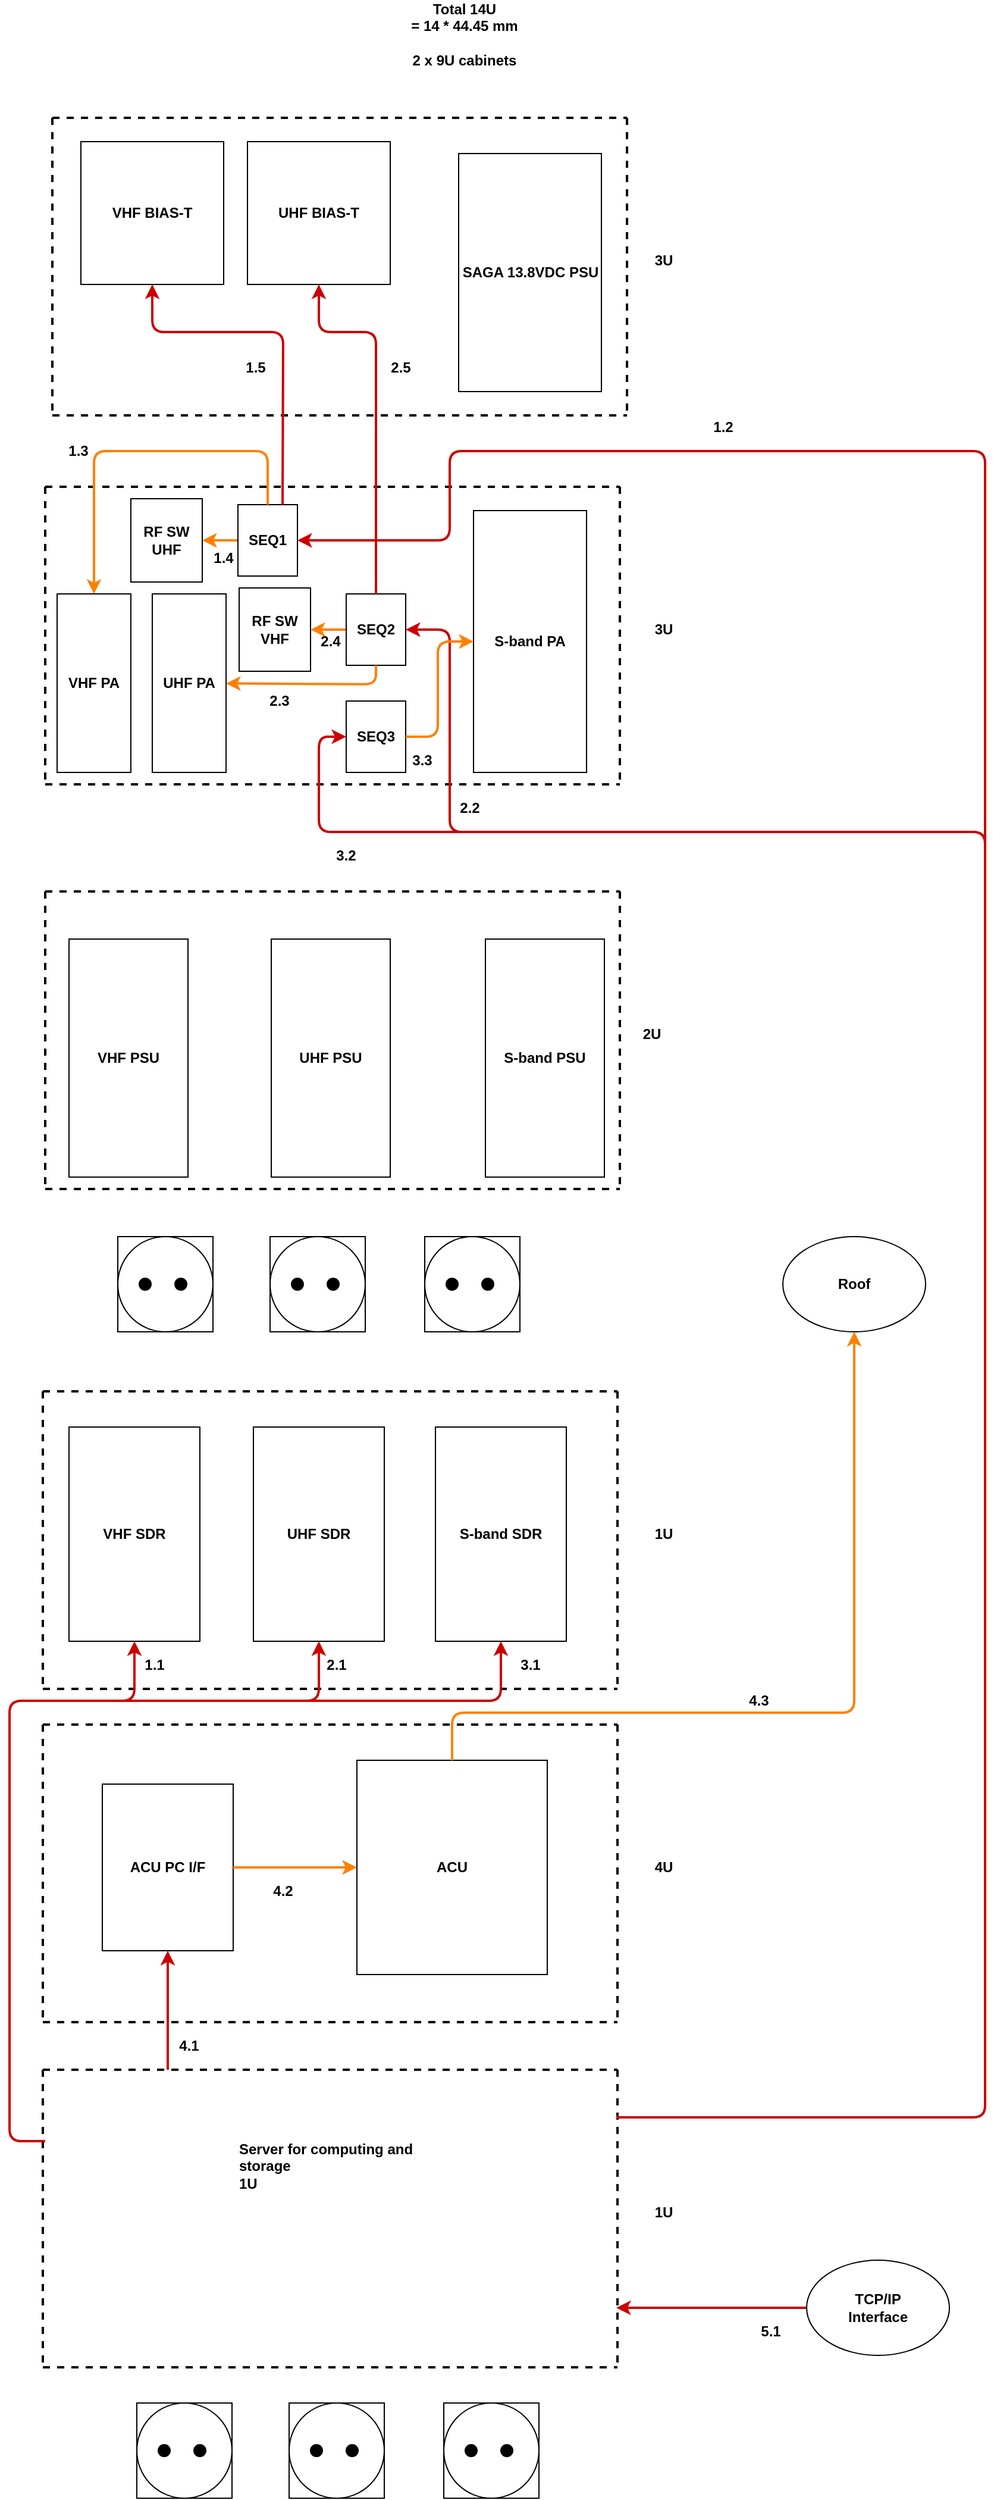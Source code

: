 <mxfile version="14.6.12" type="device"><diagram id="G7nDACRaAgQDOhFIkx01" name="Page-1"><mxGraphModel dx="2200" dy="1904" grid="1" gridSize="10" guides="1" tooltips="1" connect="1" arrows="1" fold="1" page="1" pageScale="1" pageWidth="850" pageHeight="1100" math="0" shadow="0"><root><mxCell id="0"/><mxCell id="1" parent="0"/><mxCell id="vSorLqkz3DRTunxZYa6K-1" value="" style="endArrow=none;dashed=1;html=1;strokeWidth=2;fontStyle=1" parent="1" edge="1"><mxGeometry width="50" height="50" relative="1" as="geometry"><mxPoint x="10" y="10" as="sourcePoint"/><mxPoint x="493" y="10" as="targetPoint"/></mxGeometry></mxCell><mxCell id="vSorLqkz3DRTunxZYa6K-2" value="" style="endArrow=none;dashed=1;html=1;strokeWidth=2;fontStyle=1" parent="1" edge="1"><mxGeometry width="50" height="50" relative="1" as="geometry"><mxPoint x="10" y="10" as="sourcePoint"/><mxPoint x="10" y="260" as="targetPoint"/></mxGeometry></mxCell><mxCell id="vSorLqkz3DRTunxZYa6K-4" value="" style="endArrow=none;dashed=1;html=1;strokeWidth=2;fontStyle=1" parent="1" edge="1"><mxGeometry width="50" height="50" relative="1" as="geometry"><mxPoint x="10" y="260" as="sourcePoint"/><mxPoint x="493" y="260" as="targetPoint"/></mxGeometry></mxCell><mxCell id="vSorLqkz3DRTunxZYa6K-5" value="" style="endArrow=none;dashed=1;html=1;strokeWidth=2;fontStyle=1" parent="1" edge="1"><mxGeometry width="50" height="50" relative="1" as="geometry"><mxPoint x="493" y="10" as="sourcePoint"/><mxPoint x="493" y="260" as="targetPoint"/></mxGeometry></mxCell><mxCell id="vSorLqkz3DRTunxZYa6K-6" value="VHF PA" style="rounded=0;whiteSpace=wrap;html=1;fontStyle=1" parent="1" vertex="1"><mxGeometry x="20" y="100" width="62" height="150" as="geometry"/></mxCell><mxCell id="vSorLqkz3DRTunxZYa6K-7" value="UHF PA" style="rounded=0;whiteSpace=wrap;html=1;fontStyle=1" parent="1" vertex="1"><mxGeometry x="100" y="100" width="62" height="150" as="geometry"/></mxCell><mxCell id="vSorLqkz3DRTunxZYa6K-8" value="S-band PSU" style="rounded=0;whiteSpace=wrap;html=1;fontStyle=1" parent="1" vertex="1"><mxGeometry x="380" y="390" width="100" height="200" as="geometry"/></mxCell><mxCell id="vSorLqkz3DRTunxZYa6K-9" value="UHF PSU" style="rounded=0;whiteSpace=wrap;html=1;fontStyle=1" parent="1" vertex="1"><mxGeometry x="200" y="390" width="100" height="200" as="geometry"/></mxCell><mxCell id="vSorLqkz3DRTunxZYa6K-11" value="" style="endArrow=none;dashed=1;html=1;strokeWidth=2;fontStyle=1" parent="1" edge="1"><mxGeometry width="50" height="50" relative="1" as="geometry"><mxPoint x="10" y="350" as="sourcePoint"/><mxPoint x="493" y="350" as="targetPoint"/></mxGeometry></mxCell><mxCell id="vSorLqkz3DRTunxZYa6K-12" value="" style="endArrow=none;dashed=1;html=1;strokeWidth=2;fontStyle=1" parent="1" edge="1"><mxGeometry width="50" height="50" relative="1" as="geometry"><mxPoint x="10" y="350" as="sourcePoint"/><mxPoint x="10" y="600" as="targetPoint"/></mxGeometry></mxCell><mxCell id="vSorLqkz3DRTunxZYa6K-13" value="" style="endArrow=none;dashed=1;html=1;strokeWidth=2;fontStyle=1" parent="1" edge="1"><mxGeometry width="50" height="50" relative="1" as="geometry"><mxPoint x="10" y="600" as="sourcePoint"/><mxPoint x="493" y="600" as="targetPoint"/></mxGeometry></mxCell><mxCell id="vSorLqkz3DRTunxZYa6K-14" value="" style="endArrow=none;dashed=1;html=1;strokeWidth=2;fontStyle=1" parent="1" edge="1"><mxGeometry width="50" height="50" relative="1" as="geometry"><mxPoint x="493" y="350" as="sourcePoint"/><mxPoint x="493" y="600" as="targetPoint"/></mxGeometry></mxCell><mxCell id="vSorLqkz3DRTunxZYa6K-15" value="VHF PSU" style="rounded=0;whiteSpace=wrap;html=1;fontStyle=1" parent="1" vertex="1"><mxGeometry x="30" y="390" width="100" height="200" as="geometry"/></mxCell><mxCell id="vSorLqkz3DRTunxZYa6K-16" value="S-band PA" style="rounded=0;whiteSpace=wrap;html=1;fontStyle=1" parent="1" vertex="1"><mxGeometry x="370" y="30" width="95" height="220" as="geometry"/></mxCell><mxCell id="vSorLqkz3DRTunxZYa6K-17" value="3U" style="text;html=1;strokeColor=none;fillColor=none;align=center;verticalAlign=middle;whiteSpace=wrap;rounded=0;fontStyle=1" parent="1" vertex="1"><mxGeometry x="510" y="120" width="40" height="20" as="geometry"/></mxCell><mxCell id="vSorLqkz3DRTunxZYa6K-19" value="2U" style="text;html=1;strokeColor=none;fillColor=none;align=center;verticalAlign=middle;whiteSpace=wrap;rounded=0;fontStyle=1" parent="1" vertex="1"><mxGeometry x="500" y="460" width="40" height="20" as="geometry"/></mxCell><mxCell id="vSorLqkz3DRTunxZYa6K-20" value="RF SW&lt;br&gt;UHF" style="rounded=0;whiteSpace=wrap;html=1;rotation=0;fontStyle=1" parent="1" vertex="1"><mxGeometry x="82" y="20" width="60" height="70" as="geometry"/></mxCell><mxCell id="vSorLqkz3DRTunxZYa6K-21" value="" style="endArrow=none;dashed=1;html=1;strokeWidth=2;fontStyle=1" parent="1" edge="1"><mxGeometry width="50" height="50" relative="1" as="geometry"><mxPoint x="16" y="-300" as="sourcePoint"/><mxPoint x="499" y="-300" as="targetPoint"/></mxGeometry></mxCell><mxCell id="vSorLqkz3DRTunxZYa6K-22" value="" style="endArrow=none;dashed=1;html=1;strokeWidth=2;fontStyle=1" parent="1" edge="1"><mxGeometry width="50" height="50" relative="1" as="geometry"><mxPoint x="16" y="-300" as="sourcePoint"/><mxPoint x="16" y="-50" as="targetPoint"/></mxGeometry></mxCell><mxCell id="vSorLqkz3DRTunxZYa6K-23" value="" style="endArrow=none;dashed=1;html=1;strokeWidth=2;fontStyle=1" parent="1" edge="1"><mxGeometry width="50" height="50" relative="1" as="geometry"><mxPoint x="16" y="-50" as="sourcePoint"/><mxPoint x="499" y="-50" as="targetPoint"/></mxGeometry></mxCell><mxCell id="vSorLqkz3DRTunxZYa6K-24" value="" style="endArrow=none;dashed=1;html=1;strokeWidth=2;fontStyle=1" parent="1" edge="1"><mxGeometry width="50" height="50" relative="1" as="geometry"><mxPoint x="499" y="-300" as="sourcePoint"/><mxPoint x="499" y="-50" as="targetPoint"/></mxGeometry></mxCell><mxCell id="vSorLqkz3DRTunxZYa6K-25" value="RF SW&lt;br&gt;VHF" style="rounded=0;whiteSpace=wrap;html=1;rotation=0;fontStyle=1" parent="1" vertex="1"><mxGeometry x="173" y="95" width="60" height="70" as="geometry"/></mxCell><mxCell id="vSorLqkz3DRTunxZYa6K-26" value="" style="whiteSpace=wrap;html=1;aspect=fixed;fontStyle=1" parent="1" vertex="1"><mxGeometry x="71" y="640" width="80" height="80" as="geometry"/></mxCell><mxCell id="vSorLqkz3DRTunxZYa6K-27" value="" style="ellipse;whiteSpace=wrap;html=1;aspect=fixed;fontStyle=1" parent="1" vertex="1"><mxGeometry x="71" y="640" width="80" height="80" as="geometry"/></mxCell><mxCell id="vSorLqkz3DRTunxZYa6K-28" value="" style="ellipse;whiteSpace=wrap;html=1;aspect=fixed;fillColor=#000000;fontStyle=1" parent="1" vertex="1"><mxGeometry x="89" y="675" width="10" height="10" as="geometry"/></mxCell><mxCell id="vSorLqkz3DRTunxZYa6K-29" value="" style="ellipse;whiteSpace=wrap;html=1;aspect=fixed;fillColor=#000000;fontStyle=1" parent="1" vertex="1"><mxGeometry x="119" y="675" width="10" height="10" as="geometry"/></mxCell><mxCell id="vSorLqkz3DRTunxZYa6K-31" value="" style="whiteSpace=wrap;html=1;aspect=fixed;fontStyle=1" parent="1" vertex="1"><mxGeometry x="199" y="640" width="80" height="80" as="geometry"/></mxCell><mxCell id="vSorLqkz3DRTunxZYa6K-32" value="" style="ellipse;whiteSpace=wrap;html=1;aspect=fixed;fontStyle=1" parent="1" vertex="1"><mxGeometry x="199" y="640" width="80" height="80" as="geometry"/></mxCell><mxCell id="vSorLqkz3DRTunxZYa6K-33" value="" style="ellipse;whiteSpace=wrap;html=1;aspect=fixed;fillColor=#000000;fontStyle=1" parent="1" vertex="1"><mxGeometry x="217" y="675" width="10" height="10" as="geometry"/></mxCell><mxCell id="vSorLqkz3DRTunxZYa6K-34" value="" style="ellipse;whiteSpace=wrap;html=1;aspect=fixed;fillColor=#000000;fontStyle=1" parent="1" vertex="1"><mxGeometry x="247" y="675" width="10" height="10" as="geometry"/></mxCell><mxCell id="vSorLqkz3DRTunxZYa6K-35" value="" style="whiteSpace=wrap;html=1;aspect=fixed;fontStyle=1" parent="1" vertex="1"><mxGeometry x="329" y="640" width="80" height="80" as="geometry"/></mxCell><mxCell id="vSorLqkz3DRTunxZYa6K-36" value="" style="ellipse;whiteSpace=wrap;html=1;aspect=fixed;fontStyle=1" parent="1" vertex="1"><mxGeometry x="329" y="640" width="80" height="80" as="geometry"/></mxCell><mxCell id="vSorLqkz3DRTunxZYa6K-37" value="" style="ellipse;whiteSpace=wrap;html=1;aspect=fixed;fillColor=#000000;fontStyle=1" parent="1" vertex="1"><mxGeometry x="347" y="675" width="10" height="10" as="geometry"/></mxCell><mxCell id="vSorLqkz3DRTunxZYa6K-38" value="" style="ellipse;whiteSpace=wrap;html=1;aspect=fixed;fillColor=#000000;fontStyle=1" parent="1" vertex="1"><mxGeometry x="377" y="675" width="10" height="10" as="geometry"/></mxCell><mxCell id="vSorLqkz3DRTunxZYa6K-39" value="VHF BIAS-T" style="rounded=0;whiteSpace=wrap;html=1;fillColor=#FFFFFF;fontStyle=1" parent="1" vertex="1"><mxGeometry x="40" y="-280" width="120" height="120" as="geometry"/></mxCell><mxCell id="vSorLqkz3DRTunxZYa6K-40" value="UHF BIAS-T" style="rounded=0;whiteSpace=wrap;html=1;fillColor=#FFFFFF;fontStyle=1" parent="1" vertex="1"><mxGeometry x="180" y="-280" width="120" height="120" as="geometry"/></mxCell><mxCell id="vSorLqkz3DRTunxZYa6K-41" value="SAGA 13.8VDC PSU" style="rounded=0;whiteSpace=wrap;html=1;fillColor=#FFFFFF;fontStyle=1" parent="1" vertex="1"><mxGeometry x="357.5" y="-270" width="120" height="200" as="geometry"/></mxCell><mxCell id="cQAnVJc75cGreSdtlxT0-13" value="" style="edgeStyle=orthogonalEdgeStyle;rounded=0;orthogonalLoop=1;jettySize=auto;html=1;strokeColor=#FF8000;strokeWidth=2;" edge="1" parent="1" source="vSorLqkz3DRTunxZYa6K-42" target="vSorLqkz3DRTunxZYa6K-20"><mxGeometry relative="1" as="geometry"/></mxCell><mxCell id="vSorLqkz3DRTunxZYa6K-42" value="SEQ1" style="rounded=0;whiteSpace=wrap;html=1;fillColor=#FFFFFF;fontStyle=1" parent="1" vertex="1"><mxGeometry x="172" y="25" width="50" height="60" as="geometry"/></mxCell><mxCell id="cQAnVJc75cGreSdtlxT0-14" value="" style="edgeStyle=orthogonalEdgeStyle;rounded=0;orthogonalLoop=1;jettySize=auto;html=1;strokeColor=#FF8000;strokeWidth=2;" edge="1" parent="1" source="vSorLqkz3DRTunxZYa6K-43" target="vSorLqkz3DRTunxZYa6K-25"><mxGeometry relative="1" as="geometry"/></mxCell><mxCell id="vSorLqkz3DRTunxZYa6K-43" value="SEQ2" style="rounded=0;whiteSpace=wrap;html=1;fillColor=#FFFFFF;fontStyle=1" parent="1" vertex="1"><mxGeometry x="263" y="100" width="50" height="60" as="geometry"/></mxCell><mxCell id="vSorLqkz3DRTunxZYa6K-44" value="3U" style="text;html=1;strokeColor=none;fillColor=none;align=center;verticalAlign=middle;whiteSpace=wrap;rounded=0;fontStyle=1" parent="1" vertex="1"><mxGeometry x="510" y="-190" width="40" height="20" as="geometry"/></mxCell><mxCell id="vSorLqkz3DRTunxZYa6K-45" value="" style="endArrow=none;dashed=1;html=1;strokeWidth=2;fontStyle=1" parent="1" edge="1"><mxGeometry width="50" height="50" relative="1" as="geometry"><mxPoint x="8" y="770" as="sourcePoint"/><mxPoint x="491" y="770" as="targetPoint"/></mxGeometry></mxCell><mxCell id="vSorLqkz3DRTunxZYa6K-46" value="" style="endArrow=none;dashed=1;html=1;strokeWidth=2;fontStyle=1" parent="1" edge="1"><mxGeometry width="50" height="50" relative="1" as="geometry"><mxPoint x="8" y="770" as="sourcePoint"/><mxPoint x="8" y="1020" as="targetPoint"/></mxGeometry></mxCell><mxCell id="vSorLqkz3DRTunxZYa6K-47" value="" style="endArrow=none;dashed=1;html=1;strokeWidth=2;fontStyle=1" parent="1" edge="1"><mxGeometry width="50" height="50" relative="1" as="geometry"><mxPoint x="8" y="1020" as="sourcePoint"/><mxPoint x="491" y="1020" as="targetPoint"/></mxGeometry></mxCell><mxCell id="vSorLqkz3DRTunxZYa6K-48" value="" style="endArrow=none;dashed=1;html=1;strokeWidth=2;fontStyle=1" parent="1" edge="1"><mxGeometry width="50" height="50" relative="1" as="geometry"><mxPoint x="491" y="770" as="sourcePoint"/><mxPoint x="491" y="1020" as="targetPoint"/></mxGeometry></mxCell><mxCell id="vSorLqkz3DRTunxZYa6K-49" value="" style="endArrow=none;dashed=1;html=1;strokeWidth=2;fontStyle=1" parent="1" edge="1"><mxGeometry width="50" height="50" relative="1" as="geometry"><mxPoint x="8" y="1340" as="sourcePoint"/><mxPoint x="491" y="1340" as="targetPoint"/></mxGeometry></mxCell><mxCell id="vSorLqkz3DRTunxZYa6K-50" value="" style="endArrow=none;dashed=1;html=1;strokeWidth=2;fontStyle=1" parent="1" edge="1"><mxGeometry width="50" height="50" relative="1" as="geometry"><mxPoint x="8" y="1340" as="sourcePoint"/><mxPoint x="8" y="1590" as="targetPoint"/></mxGeometry></mxCell><mxCell id="vSorLqkz3DRTunxZYa6K-51" value="" style="endArrow=none;dashed=1;html=1;strokeWidth=2;fontStyle=1" parent="1" edge="1"><mxGeometry width="50" height="50" relative="1" as="geometry"><mxPoint x="8" y="1590" as="sourcePoint"/><mxPoint x="491" y="1590" as="targetPoint"/></mxGeometry></mxCell><mxCell id="vSorLqkz3DRTunxZYa6K-52" value="" style="endArrow=none;dashed=1;html=1;strokeWidth=2;fontStyle=1" parent="1" edge="1"><mxGeometry width="50" height="50" relative="1" as="geometry"><mxPoint x="491" y="1340" as="sourcePoint"/><mxPoint x="491" y="1590" as="targetPoint"/></mxGeometry></mxCell><mxCell id="vSorLqkz3DRTunxZYa6K-53" value="Server for computing and storage&lt;br&gt;1U" style="text;html=1;strokeColor=none;fillColor=none;spacing=5;spacingTop=-20;whiteSpace=wrap;overflow=hidden;rounded=0;fontStyle=1" parent="1" vertex="1"><mxGeometry x="168" y="1410" width="190" height="120" as="geometry"/></mxCell><mxCell id="vSorLqkz3DRTunxZYa6K-55" value="VHF SDR" style="rounded=0;whiteSpace=wrap;html=1;fillColor=#FFFFFF;fontStyle=1" parent="1" vertex="1"><mxGeometry x="30" y="800" width="110" height="180" as="geometry"/></mxCell><mxCell id="vSorLqkz3DRTunxZYa6K-56" value="UHF SDR" style="rounded=0;whiteSpace=wrap;html=1;fillColor=#FFFFFF;fontStyle=1" parent="1" vertex="1"><mxGeometry x="185" y="800" width="110" height="180" as="geometry"/></mxCell><mxCell id="vSorLqkz3DRTunxZYa6K-57" value="S-band SDR" style="rounded=0;whiteSpace=wrap;html=1;fillColor=#FFFFFF;fontStyle=1" parent="1" vertex="1"><mxGeometry x="338" y="800" width="110" height="180" as="geometry"/></mxCell><mxCell id="vSorLqkz3DRTunxZYa6K-59" value="1U" style="text;html=1;strokeColor=none;fillColor=none;align=center;verticalAlign=middle;whiteSpace=wrap;rounded=0;fontStyle=1" parent="1" vertex="1"><mxGeometry x="510" y="880" width="40" height="20" as="geometry"/></mxCell><mxCell id="vSorLqkz3DRTunxZYa6K-60" value="1U" style="text;html=1;strokeColor=none;fillColor=none;align=center;verticalAlign=middle;whiteSpace=wrap;rounded=0;fontStyle=1" parent="1" vertex="1"><mxGeometry x="510" y="1450" width="40" height="20" as="geometry"/></mxCell><mxCell id="vSorLqkz3DRTunxZYa6K-61" value="" style="endArrow=none;dashed=1;html=1;strokeWidth=2;fontStyle=1" parent="1" edge="1"><mxGeometry width="50" height="50" relative="1" as="geometry"><mxPoint x="8" y="1050" as="sourcePoint"/><mxPoint x="491" y="1050" as="targetPoint"/></mxGeometry></mxCell><mxCell id="vSorLqkz3DRTunxZYa6K-62" value="" style="endArrow=none;dashed=1;html=1;strokeWidth=2;fontStyle=1" parent="1" edge="1"><mxGeometry width="50" height="50" relative="1" as="geometry"><mxPoint x="8" y="1050" as="sourcePoint"/><mxPoint x="8" y="1300" as="targetPoint"/></mxGeometry></mxCell><mxCell id="vSorLqkz3DRTunxZYa6K-63" value="" style="endArrow=none;dashed=1;html=1;strokeWidth=2;fontStyle=1" parent="1" edge="1"><mxGeometry width="50" height="50" relative="1" as="geometry"><mxPoint x="8" y="1300" as="sourcePoint"/><mxPoint x="491" y="1300" as="targetPoint"/></mxGeometry></mxCell><mxCell id="vSorLqkz3DRTunxZYa6K-64" value="" style="endArrow=none;dashed=1;html=1;strokeWidth=2;fontStyle=1" parent="1" edge="1"><mxGeometry width="50" height="50" relative="1" as="geometry"><mxPoint x="491" y="1050" as="sourcePoint"/><mxPoint x="491" y="1300" as="targetPoint"/></mxGeometry></mxCell><mxCell id="vSorLqkz3DRTunxZYa6K-66" value="4U" style="text;html=1;strokeColor=none;fillColor=none;align=center;verticalAlign=middle;whiteSpace=wrap;rounded=0;fontStyle=1" parent="1" vertex="1"><mxGeometry x="510" y="1160" width="40" height="20" as="geometry"/></mxCell><mxCell id="vSorLqkz3DRTunxZYa6K-67" value="ACU" style="rounded=0;whiteSpace=wrap;html=1;fillColor=#FFFFFF;fontStyle=1" parent="1" vertex="1"><mxGeometry x="272" y="1080" width="160" height="180" as="geometry"/></mxCell><mxCell id="vSorLqkz3DRTunxZYa6K-69" value="ACU PC I/F" style="rounded=0;whiteSpace=wrap;html=1;fillColor=#FFFFFF;fontStyle=1" parent="1" vertex="1"><mxGeometry x="58" y="1100" width="110" height="140" as="geometry"/></mxCell><mxCell id="vSorLqkz3DRTunxZYa6K-70" value="" style="whiteSpace=wrap;html=1;aspect=fixed;fontStyle=1" parent="1" vertex="1"><mxGeometry x="87" y="1620" width="80" height="80" as="geometry"/></mxCell><mxCell id="vSorLqkz3DRTunxZYa6K-71" value="" style="ellipse;whiteSpace=wrap;html=1;aspect=fixed;fontStyle=1" parent="1" vertex="1"><mxGeometry x="87" y="1620" width="80" height="80" as="geometry"/></mxCell><mxCell id="vSorLqkz3DRTunxZYa6K-72" value="" style="ellipse;whiteSpace=wrap;html=1;aspect=fixed;fillColor=#000000;fontStyle=1" parent="1" vertex="1"><mxGeometry x="105" y="1655" width="10" height="10" as="geometry"/></mxCell><mxCell id="vSorLqkz3DRTunxZYa6K-73" value="" style="ellipse;whiteSpace=wrap;html=1;aspect=fixed;fillColor=#000000;fontStyle=1" parent="1" vertex="1"><mxGeometry x="135" y="1655" width="10" height="10" as="geometry"/></mxCell><mxCell id="vSorLqkz3DRTunxZYa6K-74" value="" style="whiteSpace=wrap;html=1;aspect=fixed;fontStyle=1" parent="1" vertex="1"><mxGeometry x="215" y="1620" width="80" height="80" as="geometry"/></mxCell><mxCell id="vSorLqkz3DRTunxZYa6K-75" value="" style="ellipse;whiteSpace=wrap;html=1;aspect=fixed;fontStyle=1" parent="1" vertex="1"><mxGeometry x="215" y="1620" width="80" height="80" as="geometry"/></mxCell><mxCell id="vSorLqkz3DRTunxZYa6K-76" value="" style="ellipse;whiteSpace=wrap;html=1;aspect=fixed;fillColor=#000000;fontStyle=1" parent="1" vertex="1"><mxGeometry x="233" y="1655" width="10" height="10" as="geometry"/></mxCell><mxCell id="vSorLqkz3DRTunxZYa6K-77" value="" style="ellipse;whiteSpace=wrap;html=1;aspect=fixed;fillColor=#000000;fontStyle=1" parent="1" vertex="1"><mxGeometry x="263" y="1655" width="10" height="10" as="geometry"/></mxCell><mxCell id="vSorLqkz3DRTunxZYa6K-78" value="" style="whiteSpace=wrap;html=1;aspect=fixed;fontStyle=1" parent="1" vertex="1"><mxGeometry x="345" y="1620" width="80" height="80" as="geometry"/></mxCell><mxCell id="vSorLqkz3DRTunxZYa6K-79" value="" style="ellipse;whiteSpace=wrap;html=1;aspect=fixed;fontStyle=1" parent="1" vertex="1"><mxGeometry x="345" y="1620" width="80" height="80" as="geometry"/></mxCell><mxCell id="vSorLqkz3DRTunxZYa6K-80" value="" style="ellipse;whiteSpace=wrap;html=1;aspect=fixed;fillColor=#000000;fontStyle=1" parent="1" vertex="1"><mxGeometry x="363" y="1655" width="10" height="10" as="geometry"/></mxCell><mxCell id="vSorLqkz3DRTunxZYa6K-81" value="" style="ellipse;whiteSpace=wrap;html=1;aspect=fixed;fillColor=#000000;fontStyle=1" parent="1" vertex="1"><mxGeometry x="393" y="1655" width="10" height="10" as="geometry"/></mxCell><mxCell id="zt7a4A1_IANosEbeikQI-1" value="&lt;div&gt;Total 14U&lt;/div&gt;&lt;div&gt;= 14 * 44.45 mm&lt;br&gt;&lt;/div&gt;&lt;div&gt;&lt;br&gt;&lt;/div&gt;&lt;div&gt;2 x 9U cabinets&lt;br&gt;&lt;/div&gt;" style="text;html=1;strokeColor=none;fillColor=none;align=center;verticalAlign=middle;whiteSpace=wrap;rounded=0;fontStyle=1" parent="1" vertex="1"><mxGeometry x="185" y="-380" width="355" height="20" as="geometry"/></mxCell><mxCell id="cQAnVJc75cGreSdtlxT0-3" value="Roof" style="ellipse;whiteSpace=wrap;html=1;fontStyle=1" vertex="1" parent="1"><mxGeometry x="630" y="640" width="120" height="80" as="geometry"/></mxCell><mxCell id="cQAnVJc75cGreSdtlxT0-4" value="" style="endArrow=classic;html=1;strokeWidth=2;exitX=0.5;exitY=0;exitDx=0;exitDy=0;entryX=0.5;entryY=1;entryDx=0;entryDy=0;strokeColor=#FF8000;" edge="1" parent="1" source="vSorLqkz3DRTunxZYa6K-67" target="cQAnVJc75cGreSdtlxT0-3"><mxGeometry width="50" height="50" relative="1" as="geometry"><mxPoint x="400" y="1030" as="sourcePoint"/><mxPoint x="690" y="730" as="targetPoint"/><Array as="points"><mxPoint x="352" y="1040"/><mxPoint x="690" y="1040"/></Array></mxGeometry></mxCell><mxCell id="cQAnVJc75cGreSdtlxT0-5" value="" style="endArrow=classic;html=1;strokeWidth=2;exitX=1;exitY=0.5;exitDx=0;exitDy=0;entryX=0;entryY=0.5;entryDx=0;entryDy=0;strokeColor=#FF8000;" edge="1" parent="1" source="vSorLqkz3DRTunxZYa6K-69" target="vSorLqkz3DRTunxZYa6K-67"><mxGeometry width="50" height="50" relative="1" as="geometry"><mxPoint x="400" y="1030" as="sourcePoint"/><mxPoint x="450" y="980" as="targetPoint"/></mxGeometry></mxCell><mxCell id="cQAnVJc75cGreSdtlxT0-6" value="" style="endArrow=classic;html=1;strokeWidth=2;entryX=0.5;entryY=1;entryDx=0;entryDy=0;strokeColor=#CC0000;" edge="1" parent="1" target="vSorLqkz3DRTunxZYa6K-69"><mxGeometry width="50" height="50" relative="1" as="geometry"><mxPoint x="113" y="1340" as="sourcePoint"/><mxPoint x="450" y="1100" as="targetPoint"/></mxGeometry></mxCell><mxCell id="cQAnVJc75cGreSdtlxT0-7" value="" style="endArrow=classic;html=1;strokeWidth=2;exitX=0.5;exitY=1;exitDx=0;exitDy=0;strokeColor=#FF8000;" edge="1" parent="1" source="vSorLqkz3DRTunxZYa6K-43" target="vSorLqkz3DRTunxZYa6K-7"><mxGeometry width="50" height="50" relative="1" as="geometry"><mxPoint x="400" y="270" as="sourcePoint"/><mxPoint x="450" y="220" as="targetPoint"/><Array as="points"><mxPoint x="288" y="176"/></Array></mxGeometry></mxCell><mxCell id="cQAnVJc75cGreSdtlxT0-9" value="" style="endArrow=classic;html=1;strokeWidth=2;entryX=0.5;entryY=0;entryDx=0;entryDy=0;exitX=0.5;exitY=0;exitDx=0;exitDy=0;strokeColor=#FF8000;" edge="1" parent="1" source="vSorLqkz3DRTunxZYa6K-42" target="vSorLqkz3DRTunxZYa6K-6"><mxGeometry width="50" height="50" relative="1" as="geometry"><mxPoint x="400" y="270" as="sourcePoint"/><mxPoint x="450" y="220" as="targetPoint"/><Array as="points"><mxPoint x="197" y="-20"/><mxPoint x="51" y="-20"/></Array></mxGeometry></mxCell><mxCell id="cQAnVJc75cGreSdtlxT0-16" value="" style="endArrow=classic;html=1;strokeWidth=2;strokeColor=#CC0000;entryX=1;entryY=0.5;entryDx=0;entryDy=0;" edge="1" parent="1" target="vSorLqkz3DRTunxZYa6K-43"><mxGeometry width="50" height="50" relative="1" as="geometry"><mxPoint x="490" y="1380" as="sourcePoint"/><mxPoint x="450" y="160" as="targetPoint"/><Array as="points"><mxPoint x="800" y="1380"/><mxPoint x="800" y="300"/><mxPoint x="350" y="300"/><mxPoint x="350" y="130"/></Array></mxGeometry></mxCell><mxCell id="cQAnVJc75cGreSdtlxT0-17" value="" style="endArrow=classic;html=1;strokeColor=#CC0000;strokeWidth=2;entryX=1;entryY=0.5;entryDx=0;entryDy=0;" edge="1" parent="1" target="vSorLqkz3DRTunxZYa6K-42"><mxGeometry width="50" height="50" relative="1" as="geometry"><mxPoint x="800" y="340" as="sourcePoint"/><mxPoint x="450" y="130" as="targetPoint"/><Array as="points"><mxPoint x="800" y="-20"/><mxPoint x="350" y="-20"/><mxPoint x="350" y="55"/></Array></mxGeometry></mxCell><mxCell id="cQAnVJc75cGreSdtlxT0-18" value="" style="endArrow=classic;html=1;strokeColor=#CC0000;strokeWidth=2;" edge="1" parent="1"><mxGeometry width="50" height="50" relative="1" as="geometry"><mxPoint x="650" y="1540" as="sourcePoint"/><mxPoint x="490" y="1540" as="targetPoint"/></mxGeometry></mxCell><mxCell id="cQAnVJc75cGreSdtlxT0-19" value="TCP/IP&lt;br&gt;Interface" style="ellipse;whiteSpace=wrap;html=1;fontStyle=1" vertex="1" parent="1"><mxGeometry x="650" y="1500" width="120" height="80" as="geometry"/></mxCell><mxCell id="cQAnVJc75cGreSdtlxT0-20" value="SEQ3" style="rounded=0;whiteSpace=wrap;html=1;fillColor=#FFFFFF;fontStyle=1" vertex="1" parent="1"><mxGeometry x="263" y="190" width="50" height="60" as="geometry"/></mxCell><mxCell id="cQAnVJc75cGreSdtlxT0-21" value="" style="endArrow=classic;html=1;strokeWidth=2;exitX=1;exitY=0.5;exitDx=0;exitDy=0;entryX=0;entryY=0.5;entryDx=0;entryDy=0;strokeColor=#FF8000;" edge="1" parent="1" source="cQAnVJc75cGreSdtlxT0-20" target="vSorLqkz3DRTunxZYa6K-16"><mxGeometry width="50" height="50" relative="1" as="geometry"><mxPoint x="400" y="210" as="sourcePoint"/><mxPoint x="450" y="160" as="targetPoint"/><Array as="points"><mxPoint x="340" y="220"/><mxPoint x="340" y="140"/></Array></mxGeometry></mxCell><mxCell id="cQAnVJc75cGreSdtlxT0-22" value="" style="endArrow=classic;html=1;strokeWidth=2;strokeColor=#CC0000;entryX=0;entryY=0.5;entryDx=0;entryDy=0;" edge="1" parent="1" target="cQAnVJc75cGreSdtlxT0-20"><mxGeometry width="50" height="50" relative="1" as="geometry"><mxPoint x="380" y="300" as="sourcePoint"/><mxPoint x="450" y="160" as="targetPoint"/><Array as="points"><mxPoint x="240" y="300"/><mxPoint x="240" y="220"/></Array></mxGeometry></mxCell><mxCell id="cQAnVJc75cGreSdtlxT0-23" value="" style="endArrow=classic;html=1;strokeColor=#CC0000;strokeWidth=2;entryX=0.5;entryY=1;entryDx=0;entryDy=0;exitX=0.5;exitY=0;exitDx=0;exitDy=0;" edge="1" parent="1" source="vSorLqkz3DRTunxZYa6K-43" target="vSorLqkz3DRTunxZYa6K-40"><mxGeometry width="50" height="50" relative="1" as="geometry"><mxPoint x="400" y="40" as="sourcePoint"/><mxPoint x="450" y="-10" as="targetPoint"/><Array as="points"><mxPoint x="288" y="-120"/><mxPoint x="240" y="-120"/></Array></mxGeometry></mxCell><mxCell id="cQAnVJc75cGreSdtlxT0-24" value="" style="endArrow=classic;html=1;strokeColor=#CC0000;strokeWidth=2;entryX=0.5;entryY=1;entryDx=0;entryDy=0;exitX=0.75;exitY=0;exitDx=0;exitDy=0;" edge="1" parent="1" source="vSorLqkz3DRTunxZYa6K-42" target="vSorLqkz3DRTunxZYa6K-39"><mxGeometry width="50" height="50" relative="1" as="geometry"><mxPoint x="400" y="40" as="sourcePoint"/><mxPoint x="450" y="-10" as="targetPoint"/><Array as="points"><mxPoint x="210" y="-120"/><mxPoint x="100" y="-120"/></Array></mxGeometry></mxCell><mxCell id="cQAnVJc75cGreSdtlxT0-27" value="&lt;div&gt;5.1&lt;/div&gt;" style="text;html=1;strokeColor=none;fillColor=none;align=center;verticalAlign=middle;whiteSpace=wrap;rounded=0;fontStyle=1" vertex="1" parent="1"><mxGeometry x="600" y="1550" width="40" height="20" as="geometry"/></mxCell><mxCell id="cQAnVJc75cGreSdtlxT0-28" value="&lt;div&gt;1.2&lt;/div&gt;" style="text;html=1;strokeColor=none;fillColor=none;align=center;verticalAlign=middle;whiteSpace=wrap;rounded=0;fontStyle=1" vertex="1" parent="1"><mxGeometry x="560" y="-50" width="40" height="20" as="geometry"/></mxCell><mxCell id="cQAnVJc75cGreSdtlxT0-29" value="3.2" style="text;html=1;strokeColor=none;fillColor=none;align=center;verticalAlign=middle;whiteSpace=wrap;rounded=0;fontStyle=1" vertex="1" parent="1"><mxGeometry x="243" y="310" width="40" height="20" as="geometry"/></mxCell><mxCell id="cQAnVJc75cGreSdtlxT0-30" value="2.2" style="text;html=1;strokeColor=none;fillColor=none;align=center;verticalAlign=middle;whiteSpace=wrap;rounded=0;fontStyle=1" vertex="1" parent="1"><mxGeometry x="347" y="270" width="40" height="20" as="geometry"/></mxCell><mxCell id="cQAnVJc75cGreSdtlxT0-31" value="1.5" style="text;html=1;strokeColor=none;fillColor=none;align=center;verticalAlign=middle;whiteSpace=wrap;rounded=0;fontStyle=1" vertex="1" parent="1"><mxGeometry x="167" y="-100" width="40" height="20" as="geometry"/></mxCell><mxCell id="cQAnVJc75cGreSdtlxT0-32" value="2.5" style="text;html=1;strokeColor=none;fillColor=none;align=center;verticalAlign=middle;whiteSpace=wrap;rounded=0;fontStyle=1" vertex="1" parent="1"><mxGeometry x="289" y="-100" width="40" height="20" as="geometry"/></mxCell><mxCell id="cQAnVJc75cGreSdtlxT0-33" value="1.3" style="text;html=1;strokeColor=none;fillColor=none;align=center;verticalAlign=middle;whiteSpace=wrap;rounded=0;fontStyle=1" vertex="1" parent="1"><mxGeometry x="18" y="-30" width="40" height="20" as="geometry"/></mxCell><mxCell id="cQAnVJc75cGreSdtlxT0-34" value="2.3" style="text;html=1;strokeColor=none;fillColor=none;align=center;verticalAlign=middle;whiteSpace=wrap;rounded=0;fontStyle=1" vertex="1" parent="1"><mxGeometry x="187" y="180" width="40" height="20" as="geometry"/></mxCell><mxCell id="cQAnVJc75cGreSdtlxT0-35" value="3.3" style="text;html=1;strokeColor=none;fillColor=none;align=center;verticalAlign=middle;whiteSpace=wrap;rounded=0;fontStyle=1" vertex="1" parent="1"><mxGeometry x="307" y="230" width="40" height="20" as="geometry"/></mxCell><mxCell id="cQAnVJc75cGreSdtlxT0-36" value="1.4" style="text;html=1;strokeColor=none;fillColor=none;align=center;verticalAlign=middle;whiteSpace=wrap;rounded=0;fontStyle=1" vertex="1" parent="1"><mxGeometry x="140" y="60" width="40" height="20" as="geometry"/></mxCell><mxCell id="cQAnVJc75cGreSdtlxT0-37" value="2.4" style="text;html=1;strokeColor=none;fillColor=none;align=center;verticalAlign=middle;whiteSpace=wrap;rounded=0;fontStyle=1" vertex="1" parent="1"><mxGeometry x="230" y="130" width="40" height="20" as="geometry"/></mxCell><mxCell id="cQAnVJc75cGreSdtlxT0-38" value="4.1" style="text;html=1;strokeColor=none;fillColor=none;align=center;verticalAlign=middle;whiteSpace=wrap;rounded=0;fontStyle=1" vertex="1" parent="1"><mxGeometry x="111" y="1310" width="40" height="20" as="geometry"/></mxCell><mxCell id="cQAnVJc75cGreSdtlxT0-39" value="4.2" style="text;html=1;strokeColor=none;fillColor=none;align=center;verticalAlign=middle;whiteSpace=wrap;rounded=0;fontStyle=1" vertex="1" parent="1"><mxGeometry x="190" y="1180" width="40" height="20" as="geometry"/></mxCell><mxCell id="cQAnVJc75cGreSdtlxT0-40" value="&lt;div&gt;4.3&lt;/div&gt;" style="text;html=1;strokeColor=none;fillColor=none;align=center;verticalAlign=middle;whiteSpace=wrap;rounded=0;fontStyle=1" vertex="1" parent="1"><mxGeometry x="590" y="1020" width="40" height="20" as="geometry"/></mxCell><mxCell id="cQAnVJc75cGreSdtlxT0-42" value="" style="endArrow=classic;html=1;strokeColor=#CC0000;strokeWidth=2;entryX=0.5;entryY=1;entryDx=0;entryDy=0;" edge="1" parent="1" target="vSorLqkz3DRTunxZYa6K-57"><mxGeometry width="50" height="50" relative="1" as="geometry"><mxPoint x="10" y="1400" as="sourcePoint"/><mxPoint x="450" y="1190" as="targetPoint"/><Array as="points"><mxPoint x="-20" y="1400"/><mxPoint x="-20" y="1030"/><mxPoint x="393" y="1030"/></Array></mxGeometry></mxCell><mxCell id="cQAnVJc75cGreSdtlxT0-43" value="" style="endArrow=classic;html=1;strokeColor=#CC0000;strokeWidth=2;entryX=0.5;entryY=1;entryDx=0;entryDy=0;" edge="1" parent="1" target="vSorLqkz3DRTunxZYa6K-56"><mxGeometry width="50" height="50" relative="1" as="geometry"><mxPoint x="200" y="1030" as="sourcePoint"/><mxPoint x="450" y="1030" as="targetPoint"/><Array as="points"><mxPoint x="240" y="1030"/></Array></mxGeometry></mxCell><mxCell id="cQAnVJc75cGreSdtlxT0-44" value="" style="endArrow=classic;html=1;strokeColor=#CC0000;strokeWidth=2;entryX=0.5;entryY=1;entryDx=0;entryDy=0;" edge="1" parent="1" target="vSorLqkz3DRTunxZYa6K-55"><mxGeometry width="50" height="50" relative="1" as="geometry"><mxPoint x="40" y="1030" as="sourcePoint"/><mxPoint x="250" y="990" as="targetPoint"/><Array as="points"><mxPoint x="85" y="1030"/></Array></mxGeometry></mxCell><mxCell id="cQAnVJc75cGreSdtlxT0-45" value="1.1" style="text;html=1;strokeColor=none;fillColor=none;align=center;verticalAlign=middle;whiteSpace=wrap;rounded=0;fontStyle=1" vertex="1" parent="1"><mxGeometry x="82" y="990" width="40" height="20" as="geometry"/></mxCell><mxCell id="cQAnVJc75cGreSdtlxT0-46" value="2.1" style="text;html=1;strokeColor=none;fillColor=none;align=center;verticalAlign=middle;whiteSpace=wrap;rounded=0;fontStyle=1" vertex="1" parent="1"><mxGeometry x="235" y="990" width="40" height="20" as="geometry"/></mxCell><mxCell id="cQAnVJc75cGreSdtlxT0-47" value="3.1" style="text;html=1;strokeColor=none;fillColor=none;align=center;verticalAlign=middle;whiteSpace=wrap;rounded=0;fontStyle=1" vertex="1" parent="1"><mxGeometry x="397.5" y="990" width="40" height="20" as="geometry"/></mxCell></root></mxGraphModel></diagram></mxfile>
